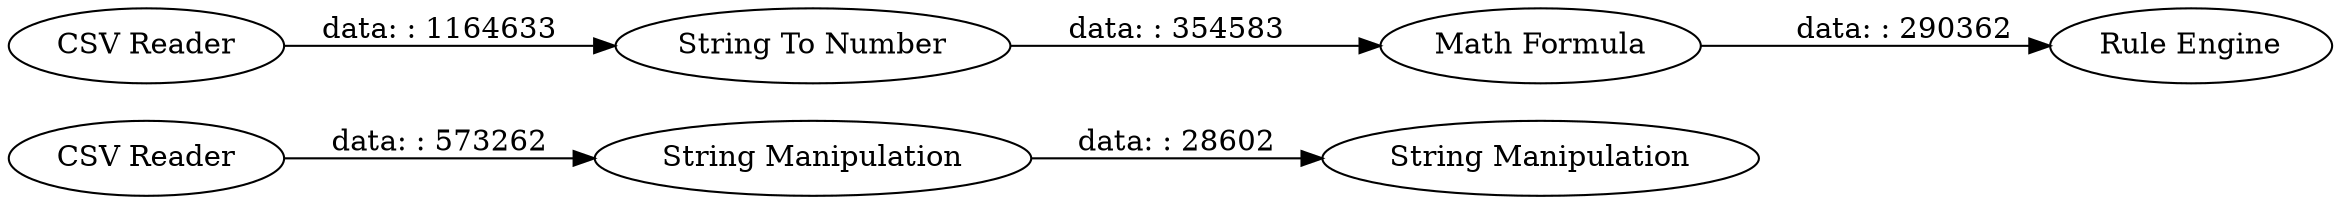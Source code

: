 digraph {
	"-951033749864198256_26" [label="CSV Reader"]
	"-951033749864198256_20" [label="String Manipulation"]
	"-951033749864198256_29" [label="Math Formula"]
	"-951033749864198256_28" [label="CSV Reader"]
	"-951033749864198256_30" [label="String To Number"]
	"-951033749864198256_32" [label="Rule Engine"]
	"-951033749864198256_18" [label="String Manipulation"]
	"-951033749864198256_29" -> "-951033749864198256_32" [label="data: : 290362"]
	"-951033749864198256_30" -> "-951033749864198256_29" [label="data: : 354583"]
	"-951033749864198256_26" -> "-951033749864198256_20" [label="data: : 573262"]
	"-951033749864198256_20" -> "-951033749864198256_18" [label="data: : 28602"]
	"-951033749864198256_28" -> "-951033749864198256_30" [label="data: : 1164633"]
	rankdir=LR
}
